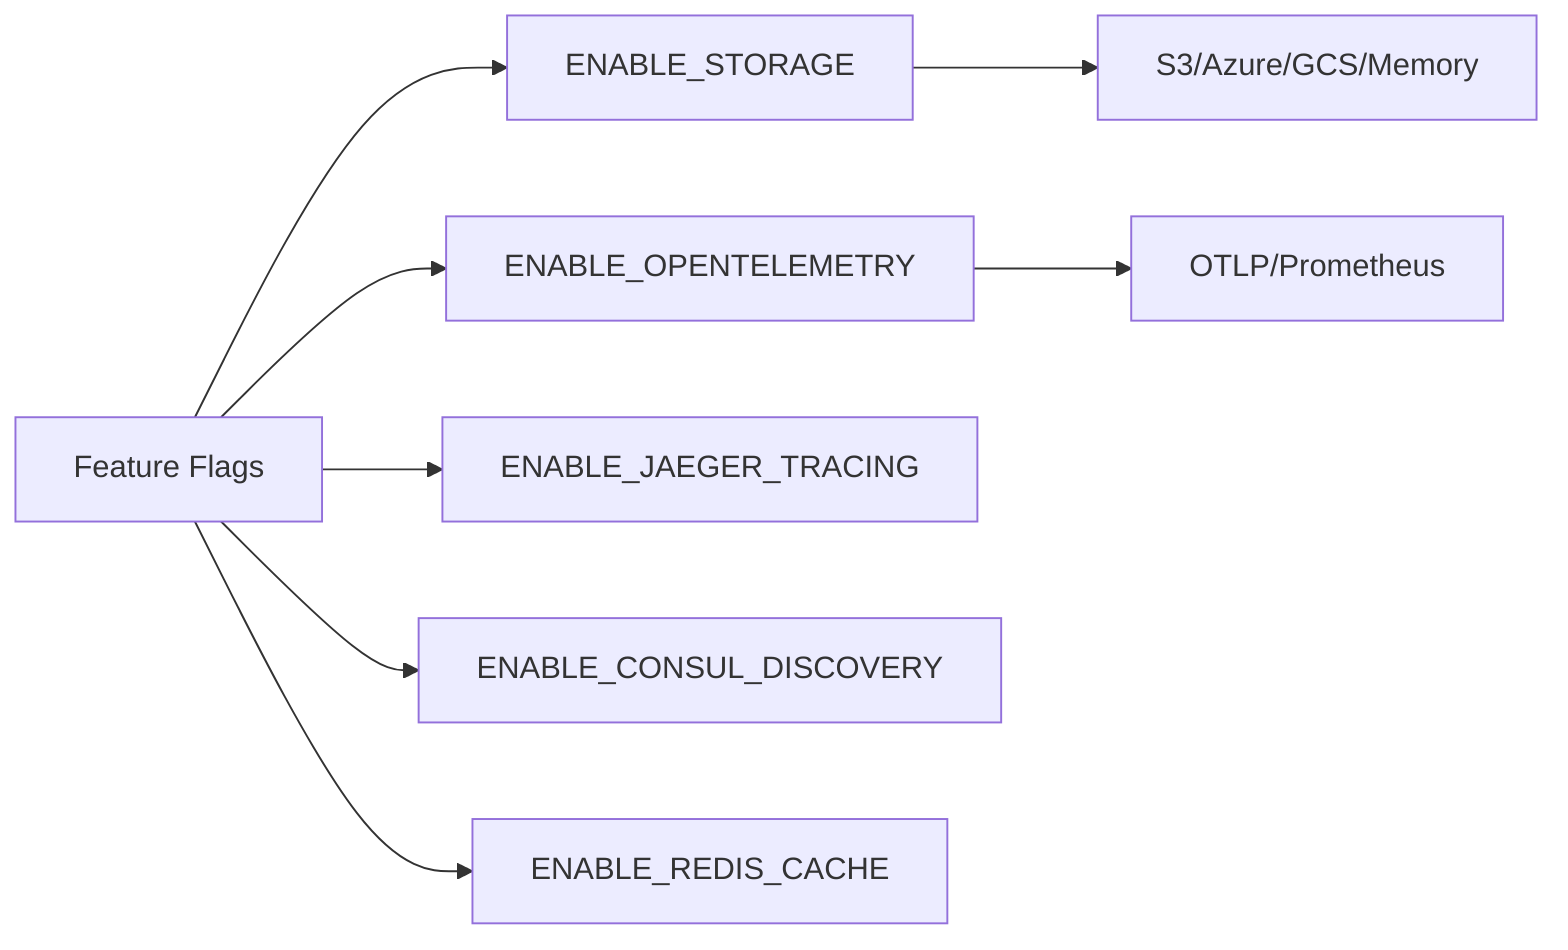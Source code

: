 flowchart LR
  FF[Feature Flags] --> Storage[ENABLE_STORAGE]
  FF --> OTel[ENABLE_OPENTELEMETRY]
  FF --> Jaeger[ENABLE_JAEGER_TRACING]
  FF --> Consul[ENABLE_CONSUL_DISCOVERY]
  FF --> Redis[ENABLE_REDIS_CACHE]

  Storage --> Providers[S3/Azure/GCS/Memory]
  OTel --> Exports[OTLP/Prometheus]